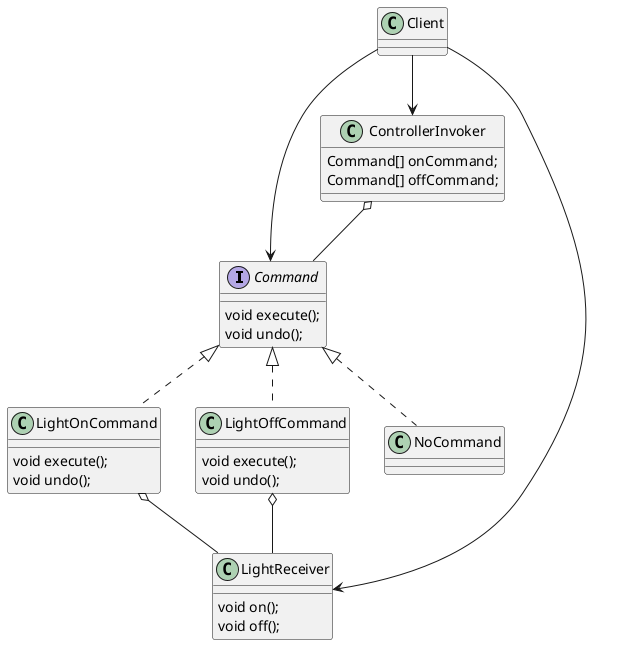 @startuml
'https://plantuml.com/class-diagram
/'命令接口'/
interface Command{
    /'执行命令'/
    void execute();
    /'撤销'/
    void undo();
}

/'电灯打开命令'/
class LightOnCommand{
      void execute();
      void undo();
}

/'电灯关闭命令'/
class LightOffCommand{
      void execute();
      void undo();
}

/'电灯接收者'/
class LightReceiver{
    /'真正执行的动作--打开/关闭'/
    void on();
    void off();
}
/'遥控器调用者'/
class ControllerInvoker{
     /'一组打开和关闭的命令'/
     Command[] onCommand;
     Command[] offCommand;
}
/'空命令:不执行任何操作（省略了判断为空，简化操作）'/
class NoCommand{
}
Command <|.. NoCommand
/'客户端'/
class Client{
}

Command <|.. LightOnCommand
Command <|.. LightOffCommand
LightOnCommand o-- LightReceiver
LightOffCommand o-- LightReceiver
ControllerInvoker o-- Command
Client --> ControllerInvoker
Client --> Command
Client --> LightReceiver


@enduml
